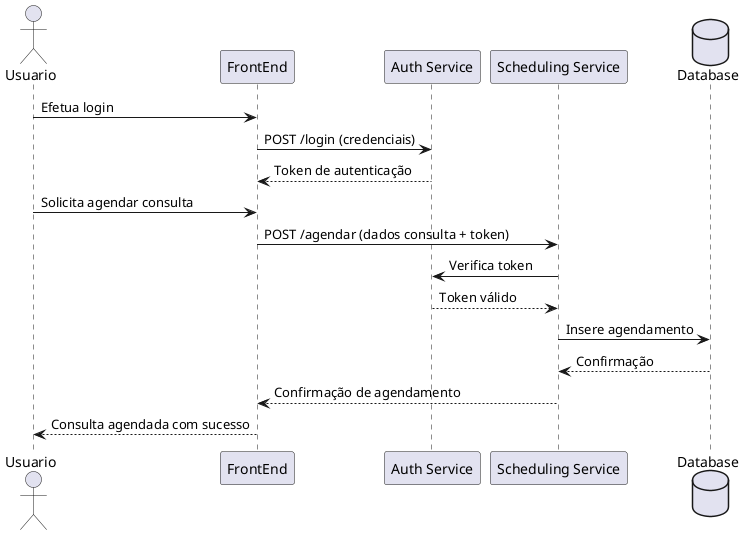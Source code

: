 @startuml RF02_Agendamento_Consulta_VR
actor Usuario
participant "FrontEnd" as Frontend
participant "Auth Service" as Auth
participant "Scheduling Service" as Schedule
database "Database" as DB

Usuario -> Frontend : Efetua login
Frontend -> Auth : POST /login (credenciais)
Auth --> Frontend : Token de autenticação

Usuario -> Frontend : Solicita agendar consulta
Frontend -> Schedule : POST /agendar (dados consulta + token)
Schedule -> Auth : Verifica token
Auth --> Schedule : Token válido

Schedule -> DB : Insere agendamento
DB --> Schedule : Confirmação

Schedule --> Frontend : Confirmação de agendamento
Frontend --> Usuario : Consulta agendada com sucesso

@enduml
